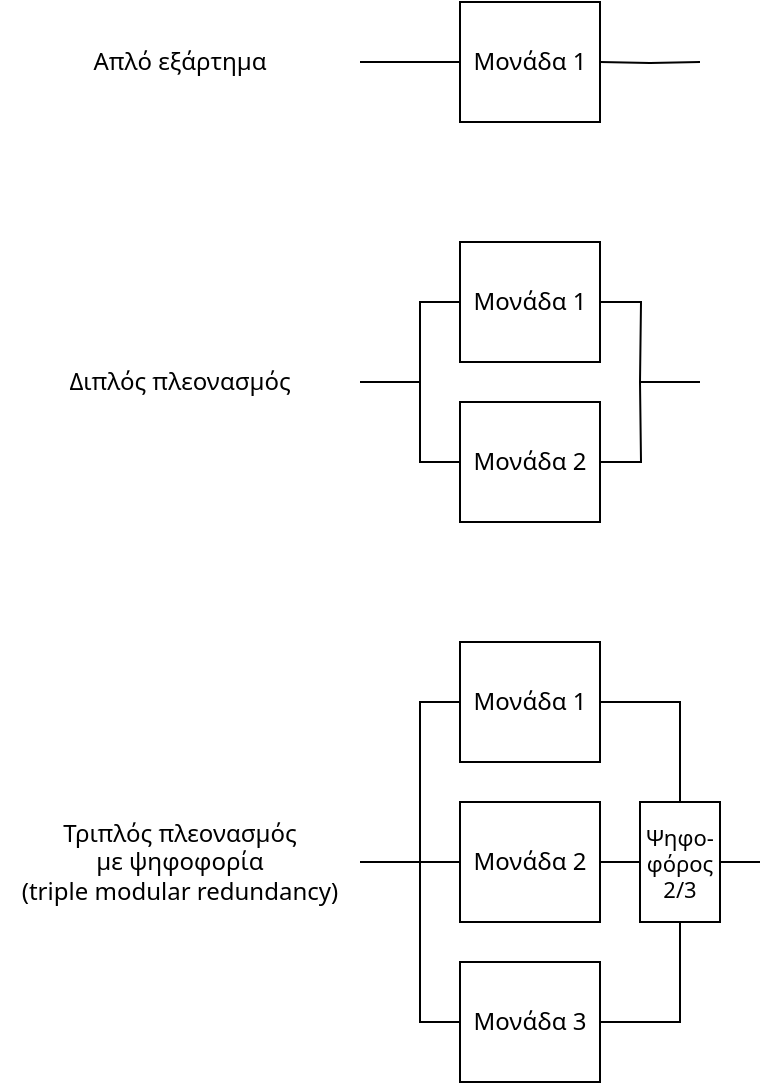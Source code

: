 <mxfile version="14.8.1" type="google"><diagram id="iko0ccF1nPpuyC8fzU79" name="Page-1"><mxGraphModel dx="1718" dy="987" grid="1" gridSize="10" guides="1" tooltips="1" connect="1" arrows="1" fold="1" page="1" pageScale="1" pageWidth="1100" pageHeight="850" math="0" shadow="0"><root><mxCell id="0"/><mxCell id="1" parent="0"/><mxCell id="hhygSJbAan3wEUnlpDD1-2" style="edgeStyle=orthogonalEdgeStyle;rounded=0;orthogonalLoop=1;jettySize=auto;html=1;exitX=0;exitY=0.5;exitDx=0;exitDy=0;fontFamily=Noto Sans;fontSource=https%3A%2F%2Ffonts.googleapis.com%2Fcss%3Ffamily%3DNoto%2BSans;endArrow=none;endFill=0;" edge="1" parent="1" source="hhygSJbAan3wEUnlpDD1-1"><mxGeometry relative="1" as="geometry"><mxPoint x="350" y="180" as="targetPoint"/></mxGeometry></mxCell><mxCell id="hhygSJbAan3wEUnlpDD1-1" value="Μονάδα 1" style="rounded=0;whiteSpace=wrap;html=1;fontFamily=Noto Sans;fontSource=https%3A%2F%2Ffonts.googleapis.com%2Fcss%3Ffamily%3DNoto%2BSans;" vertex="1" parent="1"><mxGeometry x="400" y="150" width="70" height="60" as="geometry"/></mxCell><mxCell id="hhygSJbAan3wEUnlpDD1-3" style="edgeStyle=orthogonalEdgeStyle;rounded=0;orthogonalLoop=1;jettySize=auto;html=1;fontFamily=Noto Sans;fontSource=https%3A%2F%2Ffonts.googleapis.com%2Fcss%3Ffamily%3DNoto%2BSans;endArrow=none;endFill=0;entryX=1;entryY=0.5;entryDx=0;entryDy=0;" edge="1" parent="1" target="hhygSJbAan3wEUnlpDD1-1"><mxGeometry relative="1" as="geometry"><mxPoint x="360" y="190" as="targetPoint"/><mxPoint x="520" y="180" as="sourcePoint"/></mxGeometry></mxCell><mxCell id="hhygSJbAan3wEUnlpDD1-4" style="edgeStyle=orthogonalEdgeStyle;rounded=0;orthogonalLoop=1;jettySize=auto;html=1;exitX=0;exitY=0.5;exitDx=0;exitDy=0;fontFamily=Noto Sans;fontSource=https%3A%2F%2Ffonts.googleapis.com%2Fcss%3Ffamily%3DNoto%2BSans;endArrow=none;endFill=0;" edge="1" parent="1" source="hhygSJbAan3wEUnlpDD1-5"><mxGeometry relative="1" as="geometry"><mxPoint x="380" y="340" as="targetPoint"/></mxGeometry></mxCell><mxCell id="hhygSJbAan3wEUnlpDD1-14" style="edgeStyle=orthogonalEdgeStyle;rounded=0;orthogonalLoop=1;jettySize=auto;html=1;exitX=1;exitY=0.5;exitDx=0;exitDy=0;fontFamily=Noto Sans;fontSource=https%3A%2F%2Ffonts.googleapis.com%2Fcss%3Ffamily%3DNoto%2BSans;endArrow=none;endFill=0;" edge="1" parent="1" source="hhygSJbAan3wEUnlpDD1-5"><mxGeometry relative="1" as="geometry"><mxPoint x="490" y="340" as="targetPoint"/></mxGeometry></mxCell><mxCell id="hhygSJbAan3wEUnlpDD1-5" value="Μονάδα 1" style="rounded=0;whiteSpace=wrap;html=1;fontFamily=Noto Sans;fontSource=https%3A%2F%2Ffonts.googleapis.com%2Fcss%3Ffamily%3DNoto%2BSans;" vertex="1" parent="1"><mxGeometry x="400" y="270" width="70" height="60" as="geometry"/></mxCell><mxCell id="hhygSJbAan3wEUnlpDD1-8" style="edgeStyle=orthogonalEdgeStyle;rounded=0;orthogonalLoop=1;jettySize=auto;html=1;exitX=0;exitY=0.5;exitDx=0;exitDy=0;fontFamily=Noto Sans;fontSource=https%3A%2F%2Ffonts.googleapis.com%2Fcss%3Ffamily%3DNoto%2BSans;endArrow=none;endFill=0;" edge="1" parent="1" source="hhygSJbAan3wEUnlpDD1-7"><mxGeometry relative="1" as="geometry"><mxPoint x="380" y="340" as="targetPoint"/></mxGeometry></mxCell><mxCell id="hhygSJbAan3wEUnlpDD1-15" style="edgeStyle=orthogonalEdgeStyle;rounded=0;orthogonalLoop=1;jettySize=auto;html=1;exitX=1;exitY=0.5;exitDx=0;exitDy=0;fontFamily=Noto Sans;fontSource=https%3A%2F%2Ffonts.googleapis.com%2Fcss%3Ffamily%3DNoto%2BSans;endArrow=none;endFill=0;" edge="1" parent="1" source="hhygSJbAan3wEUnlpDD1-7"><mxGeometry relative="1" as="geometry"><mxPoint x="490" y="340" as="targetPoint"/></mxGeometry></mxCell><mxCell id="hhygSJbAan3wEUnlpDD1-7" value="Μονάδα 2" style="rounded=0;whiteSpace=wrap;html=1;fontFamily=Noto Sans;fontSource=https%3A%2F%2Ffonts.googleapis.com%2Fcss%3Ffamily%3DNoto%2BSans;" vertex="1" parent="1"><mxGeometry x="400" y="350" width="70" height="60" as="geometry"/></mxCell><mxCell id="hhygSJbAan3wEUnlpDD1-9" style="edgeStyle=orthogonalEdgeStyle;rounded=0;orthogonalLoop=1;jettySize=auto;html=1;fontFamily=Noto Sans;fontSource=https%3A%2F%2Ffonts.googleapis.com%2Fcss%3Ffamily%3DNoto%2BSans;endArrow=none;endFill=0;" edge="1" parent="1"><mxGeometry relative="1" as="geometry"><mxPoint x="350" y="340" as="targetPoint"/><mxPoint x="380" y="340" as="sourcePoint"/></mxGeometry></mxCell><mxCell id="hhygSJbAan3wEUnlpDD1-16" style="edgeStyle=orthogonalEdgeStyle;rounded=0;orthogonalLoop=1;jettySize=auto;html=1;fontFamily=Noto Sans;fontSource=https%3A%2F%2Ffonts.googleapis.com%2Fcss%3Ffamily%3DNoto%2BSans;endArrow=none;endFill=0;" edge="1" parent="1"><mxGeometry relative="1" as="geometry"><mxPoint x="490" y="340" as="targetPoint"/><mxPoint x="520" y="340" as="sourcePoint"/></mxGeometry></mxCell><mxCell id="hhygSJbAan3wEUnlpDD1-17" style="edgeStyle=orthogonalEdgeStyle;rounded=0;orthogonalLoop=1;jettySize=auto;html=1;exitX=0;exitY=0.5;exitDx=0;exitDy=0;fontFamily=Noto Sans;fontSource=https%3A%2F%2Ffonts.googleapis.com%2Fcss%3Ffamily%3DNoto%2BSans;endArrow=none;endFill=0;" edge="1" parent="1" source="hhygSJbAan3wEUnlpDD1-19"><mxGeometry relative="1" as="geometry"><mxPoint x="380" y="540" as="targetPoint"/></mxGeometry></mxCell><mxCell id="hhygSJbAan3wEUnlpDD1-31" style="edgeStyle=orthogonalEdgeStyle;rounded=0;orthogonalLoop=1;jettySize=auto;html=1;exitX=1;exitY=0.5;exitDx=0;exitDy=0;entryX=0.5;entryY=0;entryDx=0;entryDy=0;fontFamily=Noto Sans;fontSource=https%3A%2F%2Ffonts.googleapis.com%2Fcss%3Ffamily%3DNoto%2BSans;endArrow=none;endFill=0;" edge="1" parent="1" source="hhygSJbAan3wEUnlpDD1-19" target="hhygSJbAan3wEUnlpDD1-29"><mxGeometry relative="1" as="geometry"/></mxCell><mxCell id="hhygSJbAan3wEUnlpDD1-19" value="Μονάδα 1" style="rounded=0;whiteSpace=wrap;html=1;fontFamily=Noto Sans;fontSource=https%3A%2F%2Ffonts.googleapis.com%2Fcss%3Ffamily%3DNoto%2BSans;" vertex="1" parent="1"><mxGeometry x="400" y="470" width="70" height="60" as="geometry"/></mxCell><mxCell id="hhygSJbAan3wEUnlpDD1-20" style="edgeStyle=orthogonalEdgeStyle;rounded=0;orthogonalLoop=1;jettySize=auto;html=1;exitX=0;exitY=0.5;exitDx=0;exitDy=0;fontFamily=Noto Sans;fontSource=https%3A%2F%2Ffonts.googleapis.com%2Fcss%3Ffamily%3DNoto%2BSans;endArrow=none;endFill=0;" edge="1" parent="1" source="hhygSJbAan3wEUnlpDD1-22"><mxGeometry relative="1" as="geometry"><mxPoint x="380" y="540" as="targetPoint"/></mxGeometry></mxCell><mxCell id="hhygSJbAan3wEUnlpDD1-30" style="edgeStyle=orthogonalEdgeStyle;rounded=0;orthogonalLoop=1;jettySize=auto;html=1;exitX=1;exitY=0.5;exitDx=0;exitDy=0;entryX=0;entryY=0.5;entryDx=0;entryDy=0;fontFamily=Noto Sans;fontSource=https%3A%2F%2Ffonts.googleapis.com%2Fcss%3Ffamily%3DNoto%2BSans;endArrow=none;endFill=0;" edge="1" parent="1" source="hhygSJbAan3wEUnlpDD1-22" target="hhygSJbAan3wEUnlpDD1-29"><mxGeometry relative="1" as="geometry"/></mxCell><mxCell id="hhygSJbAan3wEUnlpDD1-22" value="Μονάδα 2" style="rounded=0;whiteSpace=wrap;html=1;fontFamily=Noto Sans;fontSource=https%3A%2F%2Ffonts.googleapis.com%2Fcss%3Ffamily%3DNoto%2BSans;" vertex="1" parent="1"><mxGeometry x="400" y="550" width="70" height="60" as="geometry"/></mxCell><mxCell id="hhygSJbAan3wEUnlpDD1-26" style="edgeStyle=orthogonalEdgeStyle;rounded=0;orthogonalLoop=1;jettySize=auto;html=1;exitX=0;exitY=0.5;exitDx=0;exitDy=0;fontFamily=Noto Sans;fontSource=https%3A%2F%2Ffonts.googleapis.com%2Fcss%3Ffamily%3DNoto%2BSans;endArrow=none;endFill=0;" edge="1" parent="1" source="hhygSJbAan3wEUnlpDD1-25"><mxGeometry relative="1" as="geometry"><mxPoint x="380" y="580" as="targetPoint"/></mxGeometry></mxCell><mxCell id="hhygSJbAan3wEUnlpDD1-27" style="edgeStyle=orthogonalEdgeStyle;rounded=0;orthogonalLoop=1;jettySize=auto;html=1;exitX=1;exitY=0.5;exitDx=0;exitDy=0;fontFamily=Noto Sans;fontSource=https%3A%2F%2Ffonts.googleapis.com%2Fcss%3Ffamily%3DNoto%2BSans;endArrow=none;endFill=0;entryX=0.5;entryY=1;entryDx=0;entryDy=0;" edge="1" parent="1" source="hhygSJbAan3wEUnlpDD1-25" target="hhygSJbAan3wEUnlpDD1-29"><mxGeometry relative="1" as="geometry"><mxPoint x="490" y="580" as="targetPoint"/></mxGeometry></mxCell><mxCell id="hhygSJbAan3wEUnlpDD1-25" value="Μονάδα 3" style="rounded=0;whiteSpace=wrap;html=1;fontFamily=Noto Sans;fontSource=https%3A%2F%2Ffonts.googleapis.com%2Fcss%3Ffamily%3DNoto%2BSans;" vertex="1" parent="1"><mxGeometry x="400" y="630" width="70" height="60" as="geometry"/></mxCell><mxCell id="hhygSJbAan3wEUnlpDD1-28" style="edgeStyle=orthogonalEdgeStyle;rounded=0;orthogonalLoop=1;jettySize=auto;html=1;fontFamily=Noto Sans;fontSource=https%3A%2F%2Ffonts.googleapis.com%2Fcss%3Ffamily%3DNoto%2BSans;endArrow=none;endFill=0;" edge="1" parent="1"><mxGeometry relative="1" as="geometry"><mxPoint x="350" y="580" as="targetPoint"/><mxPoint x="380" y="580" as="sourcePoint"/></mxGeometry></mxCell><mxCell id="hhygSJbAan3wEUnlpDD1-32" style="edgeStyle=orthogonalEdgeStyle;rounded=0;orthogonalLoop=1;jettySize=auto;html=1;exitX=1;exitY=0.5;exitDx=0;exitDy=0;fontFamily=Noto Sans;fontSource=https%3A%2F%2Ffonts.googleapis.com%2Fcss%3Ffamily%3DNoto%2BSans;endArrow=none;endFill=0;" edge="1" parent="1" source="hhygSJbAan3wEUnlpDD1-29"><mxGeometry relative="1" as="geometry"><mxPoint x="550" y="580" as="targetPoint"/></mxGeometry></mxCell><mxCell id="hhygSJbAan3wEUnlpDD1-29" value="&lt;div style=&quot;font-size: 11px;&quot;&gt;Ψηφο-φόρος&lt;/div&gt;&lt;div style=&quot;font-size: 11px;&quot;&gt;2/3&lt;br style=&quot;font-size: 11px;&quot;&gt;&lt;/div&gt;" style="rounded=0;whiteSpace=wrap;html=1;fontFamily=Noto Sans;fontSource=https%3A%2F%2Ffonts.googleapis.com%2Fcss%3Ffamily%3DNoto%2BSans;fontSize=11;" vertex="1" parent="1"><mxGeometry x="490" y="550" width="40" height="60" as="geometry"/></mxCell><mxCell id="hhygSJbAan3wEUnlpDD1-33" value="Απλό εξάρτημα" style="text;html=1;strokeColor=none;fillColor=none;align=center;verticalAlign=middle;whiteSpace=wrap;rounded=0;fontFamily=Noto Sans;fontSource=https%3A%2F%2Ffonts.googleapis.com%2Fcss%3Ffamily%3DNoto%2BSans;fontSize=12;" vertex="1" parent="1"><mxGeometry x="200" y="170" width="120" height="20" as="geometry"/></mxCell><mxCell id="hhygSJbAan3wEUnlpDD1-34" value="Διπλός πλεονασμός" style="text;html=1;strokeColor=none;fillColor=none;align=center;verticalAlign=middle;whiteSpace=wrap;rounded=0;fontFamily=Noto Sans;fontSource=https%3A%2F%2Ffonts.googleapis.com%2Fcss%3Ffamily%3DNoto%2BSans;fontSize=12;" vertex="1" parent="1"><mxGeometry x="200" y="330" width="120" height="20" as="geometry"/></mxCell><mxCell id="hhygSJbAan3wEUnlpDD1-35" value="&lt;div&gt;Τριπλός πλεονασμός&lt;/div&gt;&lt;div&gt;με ψηφοφορία&lt;/div&gt;&lt;div&gt;(triple modular redundancy)&lt;br&gt;&lt;/div&gt;" style="text;html=1;strokeColor=none;fillColor=none;align=center;verticalAlign=middle;whiteSpace=wrap;rounded=0;fontFamily=Noto Sans;fontSource=https%3A%2F%2Ffonts.googleapis.com%2Fcss%3Ffamily%3DNoto%2BSans;fontSize=12;" vertex="1" parent="1"><mxGeometry x="170" y="570" width="180" height="20" as="geometry"/></mxCell></root></mxGraphModel></diagram></mxfile>